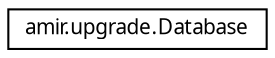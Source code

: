 digraph "Graphical Class Hierarchy"
{
 // LATEX_PDF_SIZE
  edge [fontname="FreeSans.ttf",fontsize="10",labelfontname="FreeSans.ttf",labelfontsize="10"];
  node [fontname="FreeSans.ttf",fontsize="10",shape=record];
  rankdir="LR";
  Node0 [label="amir.upgrade.Database",height=0.2,width=0.4,color="black", fillcolor="white", style="filled",URL="$classamir_1_1upgrade_1_1_database.html",tooltip=" "];
}
